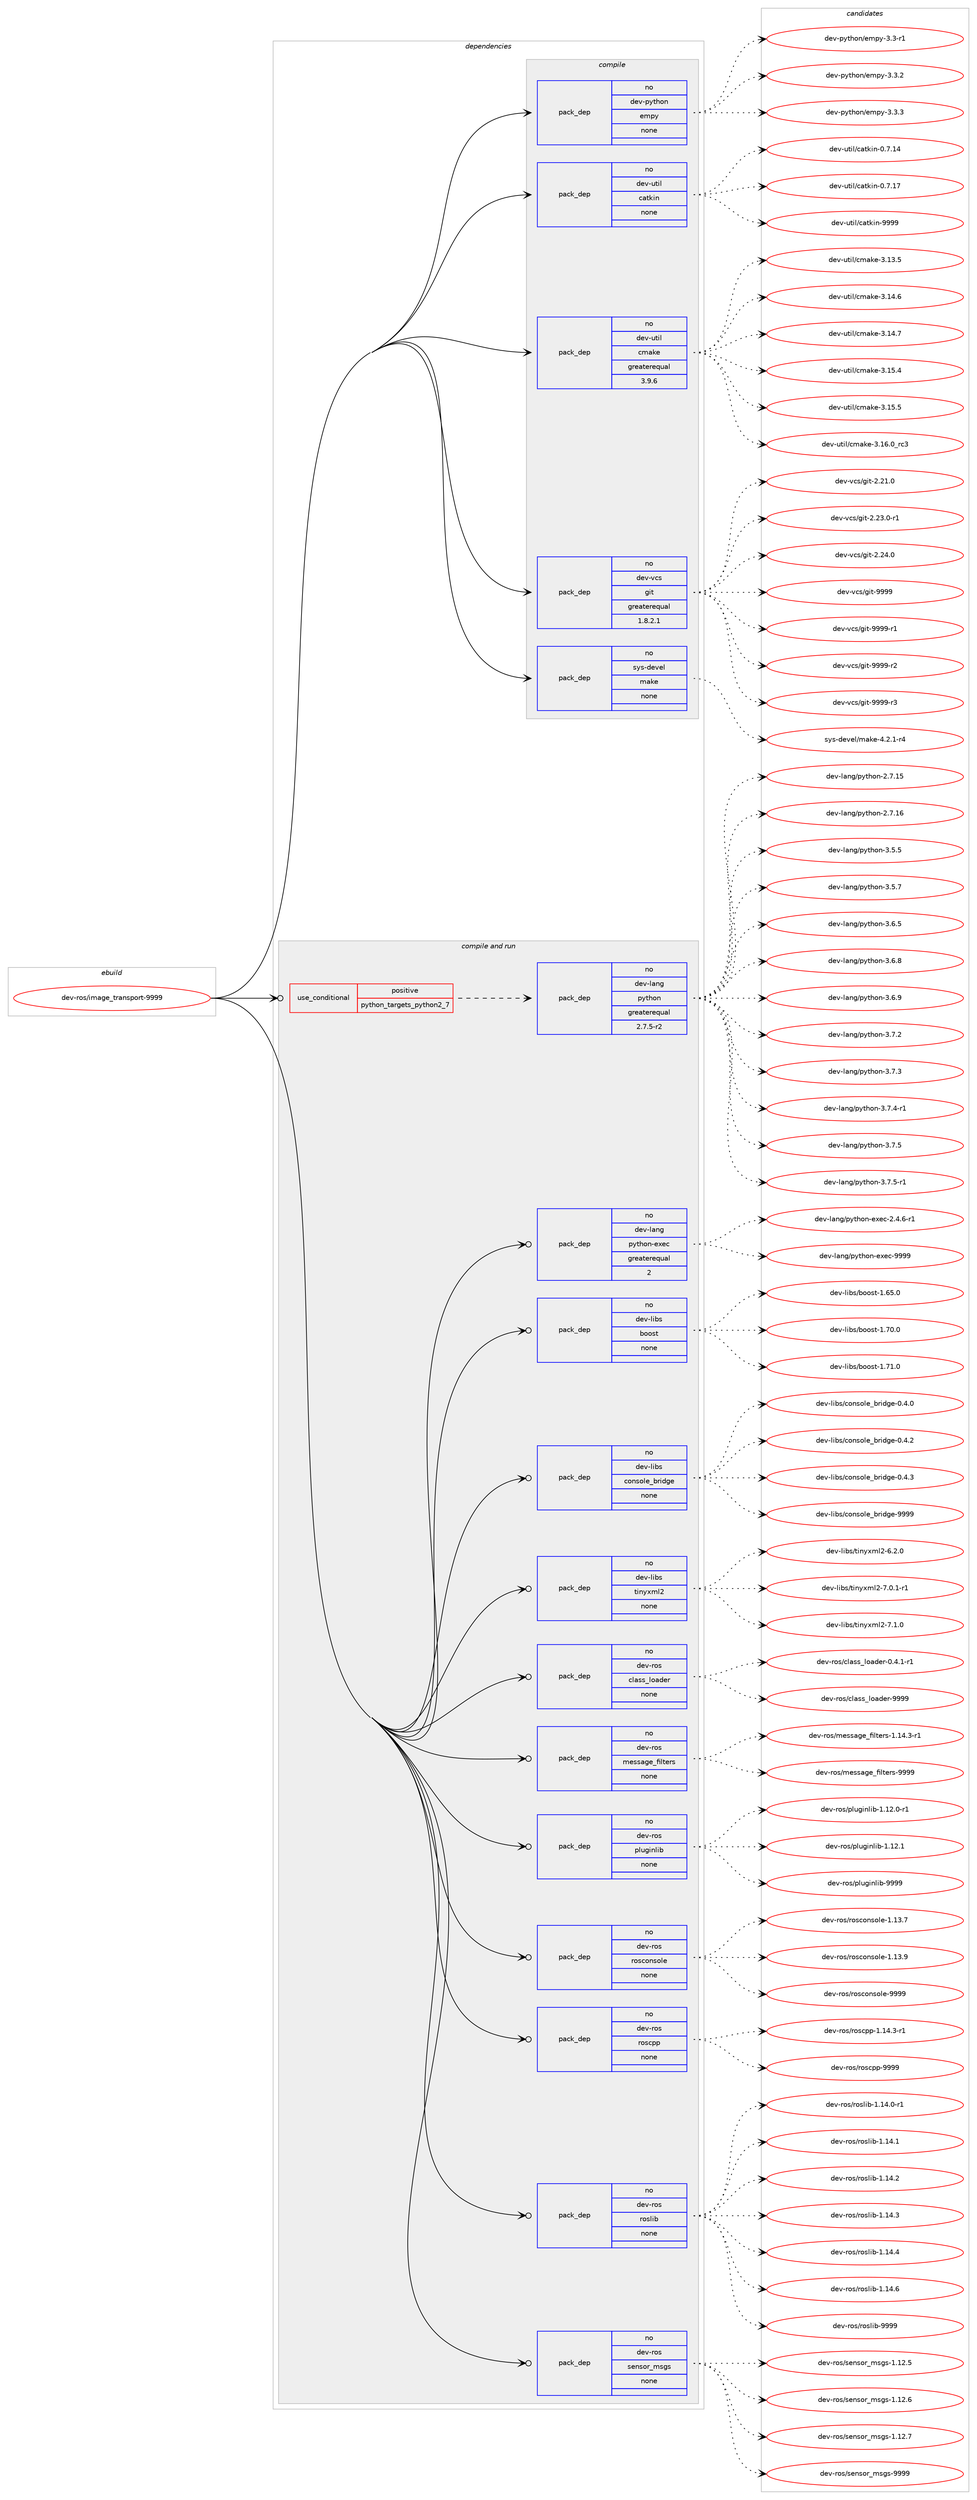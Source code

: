 digraph prolog {

# *************
# Graph options
# *************

newrank=true;
concentrate=true;
compound=true;
graph [rankdir=LR,fontname=Helvetica,fontsize=10,ranksep=1.5];#, ranksep=2.5, nodesep=0.2];
edge  [arrowhead=vee];
node  [fontname=Helvetica,fontsize=10];

# **********
# The ebuild
# **********

subgraph cluster_leftcol {
color=gray;
rank=same;
label=<<i>ebuild</i>>;
id [label="dev-ros/image_transport-9999", color=red, width=4, href="../dev-ros/image_transport-9999.svg"];
}

# ****************
# The dependencies
# ****************

subgraph cluster_midcol {
color=gray;
label=<<i>dependencies</i>>;
subgraph cluster_compile {
fillcolor="#eeeeee";
style=filled;
label=<<i>compile</i>>;
subgraph pack488905 {
dependency654358 [label=<<TABLE BORDER="0" CELLBORDER="1" CELLSPACING="0" CELLPADDING="4" WIDTH="220"><TR><TD ROWSPAN="6" CELLPADDING="30">pack_dep</TD></TR><TR><TD WIDTH="110">no</TD></TR><TR><TD>dev-python</TD></TR><TR><TD>empy</TD></TR><TR><TD>none</TD></TR><TR><TD></TD></TR></TABLE>>, shape=none, color=blue];
}
id:e -> dependency654358:w [weight=20,style="solid",arrowhead="vee"];
subgraph pack488906 {
dependency654359 [label=<<TABLE BORDER="0" CELLBORDER="1" CELLSPACING="0" CELLPADDING="4" WIDTH="220"><TR><TD ROWSPAN="6" CELLPADDING="30">pack_dep</TD></TR><TR><TD WIDTH="110">no</TD></TR><TR><TD>dev-util</TD></TR><TR><TD>catkin</TD></TR><TR><TD>none</TD></TR><TR><TD></TD></TR></TABLE>>, shape=none, color=blue];
}
id:e -> dependency654359:w [weight=20,style="solid",arrowhead="vee"];
subgraph pack488907 {
dependency654360 [label=<<TABLE BORDER="0" CELLBORDER="1" CELLSPACING="0" CELLPADDING="4" WIDTH="220"><TR><TD ROWSPAN="6" CELLPADDING="30">pack_dep</TD></TR><TR><TD WIDTH="110">no</TD></TR><TR><TD>dev-util</TD></TR><TR><TD>cmake</TD></TR><TR><TD>greaterequal</TD></TR><TR><TD>3.9.6</TD></TR></TABLE>>, shape=none, color=blue];
}
id:e -> dependency654360:w [weight=20,style="solid",arrowhead="vee"];
subgraph pack488908 {
dependency654361 [label=<<TABLE BORDER="0" CELLBORDER="1" CELLSPACING="0" CELLPADDING="4" WIDTH="220"><TR><TD ROWSPAN="6" CELLPADDING="30">pack_dep</TD></TR><TR><TD WIDTH="110">no</TD></TR><TR><TD>dev-vcs</TD></TR><TR><TD>git</TD></TR><TR><TD>greaterequal</TD></TR><TR><TD>1.8.2.1</TD></TR></TABLE>>, shape=none, color=blue];
}
id:e -> dependency654361:w [weight=20,style="solid",arrowhead="vee"];
subgraph pack488909 {
dependency654362 [label=<<TABLE BORDER="0" CELLBORDER="1" CELLSPACING="0" CELLPADDING="4" WIDTH="220"><TR><TD ROWSPAN="6" CELLPADDING="30">pack_dep</TD></TR><TR><TD WIDTH="110">no</TD></TR><TR><TD>sys-devel</TD></TR><TR><TD>make</TD></TR><TR><TD>none</TD></TR><TR><TD></TD></TR></TABLE>>, shape=none, color=blue];
}
id:e -> dependency654362:w [weight=20,style="solid",arrowhead="vee"];
}
subgraph cluster_compileandrun {
fillcolor="#eeeeee";
style=filled;
label=<<i>compile and run</i>>;
subgraph cond153547 {
dependency654363 [label=<<TABLE BORDER="0" CELLBORDER="1" CELLSPACING="0" CELLPADDING="4"><TR><TD ROWSPAN="3" CELLPADDING="10">use_conditional</TD></TR><TR><TD>positive</TD></TR><TR><TD>python_targets_python2_7</TD></TR></TABLE>>, shape=none, color=red];
subgraph pack488910 {
dependency654364 [label=<<TABLE BORDER="0" CELLBORDER="1" CELLSPACING="0" CELLPADDING="4" WIDTH="220"><TR><TD ROWSPAN="6" CELLPADDING="30">pack_dep</TD></TR><TR><TD WIDTH="110">no</TD></TR><TR><TD>dev-lang</TD></TR><TR><TD>python</TD></TR><TR><TD>greaterequal</TD></TR><TR><TD>2.7.5-r2</TD></TR></TABLE>>, shape=none, color=blue];
}
dependency654363:e -> dependency654364:w [weight=20,style="dashed",arrowhead="vee"];
}
id:e -> dependency654363:w [weight=20,style="solid",arrowhead="odotvee"];
subgraph pack488911 {
dependency654365 [label=<<TABLE BORDER="0" CELLBORDER="1" CELLSPACING="0" CELLPADDING="4" WIDTH="220"><TR><TD ROWSPAN="6" CELLPADDING="30">pack_dep</TD></TR><TR><TD WIDTH="110">no</TD></TR><TR><TD>dev-lang</TD></TR><TR><TD>python-exec</TD></TR><TR><TD>greaterequal</TD></TR><TR><TD>2</TD></TR></TABLE>>, shape=none, color=blue];
}
id:e -> dependency654365:w [weight=20,style="solid",arrowhead="odotvee"];
subgraph pack488912 {
dependency654366 [label=<<TABLE BORDER="0" CELLBORDER="1" CELLSPACING="0" CELLPADDING="4" WIDTH="220"><TR><TD ROWSPAN="6" CELLPADDING="30">pack_dep</TD></TR><TR><TD WIDTH="110">no</TD></TR><TR><TD>dev-libs</TD></TR><TR><TD>boost</TD></TR><TR><TD>none</TD></TR><TR><TD></TD></TR></TABLE>>, shape=none, color=blue];
}
id:e -> dependency654366:w [weight=20,style="solid",arrowhead="odotvee"];
subgraph pack488913 {
dependency654367 [label=<<TABLE BORDER="0" CELLBORDER="1" CELLSPACING="0" CELLPADDING="4" WIDTH="220"><TR><TD ROWSPAN="6" CELLPADDING="30">pack_dep</TD></TR><TR><TD WIDTH="110">no</TD></TR><TR><TD>dev-libs</TD></TR><TR><TD>console_bridge</TD></TR><TR><TD>none</TD></TR><TR><TD></TD></TR></TABLE>>, shape=none, color=blue];
}
id:e -> dependency654367:w [weight=20,style="solid",arrowhead="odotvee"];
subgraph pack488914 {
dependency654368 [label=<<TABLE BORDER="0" CELLBORDER="1" CELLSPACING="0" CELLPADDING="4" WIDTH="220"><TR><TD ROWSPAN="6" CELLPADDING="30">pack_dep</TD></TR><TR><TD WIDTH="110">no</TD></TR><TR><TD>dev-libs</TD></TR><TR><TD>tinyxml2</TD></TR><TR><TD>none</TD></TR><TR><TD></TD></TR></TABLE>>, shape=none, color=blue];
}
id:e -> dependency654368:w [weight=20,style="solid",arrowhead="odotvee"];
subgraph pack488915 {
dependency654369 [label=<<TABLE BORDER="0" CELLBORDER="1" CELLSPACING="0" CELLPADDING="4" WIDTH="220"><TR><TD ROWSPAN="6" CELLPADDING="30">pack_dep</TD></TR><TR><TD WIDTH="110">no</TD></TR><TR><TD>dev-ros</TD></TR><TR><TD>class_loader</TD></TR><TR><TD>none</TD></TR><TR><TD></TD></TR></TABLE>>, shape=none, color=blue];
}
id:e -> dependency654369:w [weight=20,style="solid",arrowhead="odotvee"];
subgraph pack488916 {
dependency654370 [label=<<TABLE BORDER="0" CELLBORDER="1" CELLSPACING="0" CELLPADDING="4" WIDTH="220"><TR><TD ROWSPAN="6" CELLPADDING="30">pack_dep</TD></TR><TR><TD WIDTH="110">no</TD></TR><TR><TD>dev-ros</TD></TR><TR><TD>message_filters</TD></TR><TR><TD>none</TD></TR><TR><TD></TD></TR></TABLE>>, shape=none, color=blue];
}
id:e -> dependency654370:w [weight=20,style="solid",arrowhead="odotvee"];
subgraph pack488917 {
dependency654371 [label=<<TABLE BORDER="0" CELLBORDER="1" CELLSPACING="0" CELLPADDING="4" WIDTH="220"><TR><TD ROWSPAN="6" CELLPADDING="30">pack_dep</TD></TR><TR><TD WIDTH="110">no</TD></TR><TR><TD>dev-ros</TD></TR><TR><TD>pluginlib</TD></TR><TR><TD>none</TD></TR><TR><TD></TD></TR></TABLE>>, shape=none, color=blue];
}
id:e -> dependency654371:w [weight=20,style="solid",arrowhead="odotvee"];
subgraph pack488918 {
dependency654372 [label=<<TABLE BORDER="0" CELLBORDER="1" CELLSPACING="0" CELLPADDING="4" WIDTH="220"><TR><TD ROWSPAN="6" CELLPADDING="30">pack_dep</TD></TR><TR><TD WIDTH="110">no</TD></TR><TR><TD>dev-ros</TD></TR><TR><TD>rosconsole</TD></TR><TR><TD>none</TD></TR><TR><TD></TD></TR></TABLE>>, shape=none, color=blue];
}
id:e -> dependency654372:w [weight=20,style="solid",arrowhead="odotvee"];
subgraph pack488919 {
dependency654373 [label=<<TABLE BORDER="0" CELLBORDER="1" CELLSPACING="0" CELLPADDING="4" WIDTH="220"><TR><TD ROWSPAN="6" CELLPADDING="30">pack_dep</TD></TR><TR><TD WIDTH="110">no</TD></TR><TR><TD>dev-ros</TD></TR><TR><TD>roscpp</TD></TR><TR><TD>none</TD></TR><TR><TD></TD></TR></TABLE>>, shape=none, color=blue];
}
id:e -> dependency654373:w [weight=20,style="solid",arrowhead="odotvee"];
subgraph pack488920 {
dependency654374 [label=<<TABLE BORDER="0" CELLBORDER="1" CELLSPACING="0" CELLPADDING="4" WIDTH="220"><TR><TD ROWSPAN="6" CELLPADDING="30">pack_dep</TD></TR><TR><TD WIDTH="110">no</TD></TR><TR><TD>dev-ros</TD></TR><TR><TD>roslib</TD></TR><TR><TD>none</TD></TR><TR><TD></TD></TR></TABLE>>, shape=none, color=blue];
}
id:e -> dependency654374:w [weight=20,style="solid",arrowhead="odotvee"];
subgraph pack488921 {
dependency654375 [label=<<TABLE BORDER="0" CELLBORDER="1" CELLSPACING="0" CELLPADDING="4" WIDTH="220"><TR><TD ROWSPAN="6" CELLPADDING="30">pack_dep</TD></TR><TR><TD WIDTH="110">no</TD></TR><TR><TD>dev-ros</TD></TR><TR><TD>sensor_msgs</TD></TR><TR><TD>none</TD></TR><TR><TD></TD></TR></TABLE>>, shape=none, color=blue];
}
id:e -> dependency654375:w [weight=20,style="solid",arrowhead="odotvee"];
}
subgraph cluster_run {
fillcolor="#eeeeee";
style=filled;
label=<<i>run</i>>;
}
}

# **************
# The candidates
# **************

subgraph cluster_choices {
rank=same;
color=gray;
label=<<i>candidates</i>>;

subgraph choice488905 {
color=black;
nodesep=1;
choice1001011184511212111610411111047101109112121455146514511449 [label="dev-python/empy-3.3-r1", color=red, width=4,href="../dev-python/empy-3.3-r1.svg"];
choice1001011184511212111610411111047101109112121455146514650 [label="dev-python/empy-3.3.2", color=red, width=4,href="../dev-python/empy-3.3.2.svg"];
choice1001011184511212111610411111047101109112121455146514651 [label="dev-python/empy-3.3.3", color=red, width=4,href="../dev-python/empy-3.3.3.svg"];
dependency654358:e -> choice1001011184511212111610411111047101109112121455146514511449:w [style=dotted,weight="100"];
dependency654358:e -> choice1001011184511212111610411111047101109112121455146514650:w [style=dotted,weight="100"];
dependency654358:e -> choice1001011184511212111610411111047101109112121455146514651:w [style=dotted,weight="100"];
}
subgraph choice488906 {
color=black;
nodesep=1;
choice1001011184511711610510847999711610710511045484655464952 [label="dev-util/catkin-0.7.14", color=red, width=4,href="../dev-util/catkin-0.7.14.svg"];
choice1001011184511711610510847999711610710511045484655464955 [label="dev-util/catkin-0.7.17", color=red, width=4,href="../dev-util/catkin-0.7.17.svg"];
choice100101118451171161051084799971161071051104557575757 [label="dev-util/catkin-9999", color=red, width=4,href="../dev-util/catkin-9999.svg"];
dependency654359:e -> choice1001011184511711610510847999711610710511045484655464952:w [style=dotted,weight="100"];
dependency654359:e -> choice1001011184511711610510847999711610710511045484655464955:w [style=dotted,weight="100"];
dependency654359:e -> choice100101118451171161051084799971161071051104557575757:w [style=dotted,weight="100"];
}
subgraph choice488907 {
color=black;
nodesep=1;
choice1001011184511711610510847991099710710145514649514653 [label="dev-util/cmake-3.13.5", color=red, width=4,href="../dev-util/cmake-3.13.5.svg"];
choice1001011184511711610510847991099710710145514649524654 [label="dev-util/cmake-3.14.6", color=red, width=4,href="../dev-util/cmake-3.14.6.svg"];
choice1001011184511711610510847991099710710145514649524655 [label="dev-util/cmake-3.14.7", color=red, width=4,href="../dev-util/cmake-3.14.7.svg"];
choice1001011184511711610510847991099710710145514649534652 [label="dev-util/cmake-3.15.4", color=red, width=4,href="../dev-util/cmake-3.15.4.svg"];
choice1001011184511711610510847991099710710145514649534653 [label="dev-util/cmake-3.15.5", color=red, width=4,href="../dev-util/cmake-3.15.5.svg"];
choice1001011184511711610510847991099710710145514649544648951149951 [label="dev-util/cmake-3.16.0_rc3", color=red, width=4,href="../dev-util/cmake-3.16.0_rc3.svg"];
dependency654360:e -> choice1001011184511711610510847991099710710145514649514653:w [style=dotted,weight="100"];
dependency654360:e -> choice1001011184511711610510847991099710710145514649524654:w [style=dotted,weight="100"];
dependency654360:e -> choice1001011184511711610510847991099710710145514649524655:w [style=dotted,weight="100"];
dependency654360:e -> choice1001011184511711610510847991099710710145514649534652:w [style=dotted,weight="100"];
dependency654360:e -> choice1001011184511711610510847991099710710145514649534653:w [style=dotted,weight="100"];
dependency654360:e -> choice1001011184511711610510847991099710710145514649544648951149951:w [style=dotted,weight="100"];
}
subgraph choice488908 {
color=black;
nodesep=1;
choice10010111845118991154710310511645504650494648 [label="dev-vcs/git-2.21.0", color=red, width=4,href="../dev-vcs/git-2.21.0.svg"];
choice100101118451189911547103105116455046505146484511449 [label="dev-vcs/git-2.23.0-r1", color=red, width=4,href="../dev-vcs/git-2.23.0-r1.svg"];
choice10010111845118991154710310511645504650524648 [label="dev-vcs/git-2.24.0", color=red, width=4,href="../dev-vcs/git-2.24.0.svg"];
choice1001011184511899115471031051164557575757 [label="dev-vcs/git-9999", color=red, width=4,href="../dev-vcs/git-9999.svg"];
choice10010111845118991154710310511645575757574511449 [label="dev-vcs/git-9999-r1", color=red, width=4,href="../dev-vcs/git-9999-r1.svg"];
choice10010111845118991154710310511645575757574511450 [label="dev-vcs/git-9999-r2", color=red, width=4,href="../dev-vcs/git-9999-r2.svg"];
choice10010111845118991154710310511645575757574511451 [label="dev-vcs/git-9999-r3", color=red, width=4,href="../dev-vcs/git-9999-r3.svg"];
dependency654361:e -> choice10010111845118991154710310511645504650494648:w [style=dotted,weight="100"];
dependency654361:e -> choice100101118451189911547103105116455046505146484511449:w [style=dotted,weight="100"];
dependency654361:e -> choice10010111845118991154710310511645504650524648:w [style=dotted,weight="100"];
dependency654361:e -> choice1001011184511899115471031051164557575757:w [style=dotted,weight="100"];
dependency654361:e -> choice10010111845118991154710310511645575757574511449:w [style=dotted,weight="100"];
dependency654361:e -> choice10010111845118991154710310511645575757574511450:w [style=dotted,weight="100"];
dependency654361:e -> choice10010111845118991154710310511645575757574511451:w [style=dotted,weight="100"];
}
subgraph choice488909 {
color=black;
nodesep=1;
choice1151211154510010111810110847109971071014552465046494511452 [label="sys-devel/make-4.2.1-r4", color=red, width=4,href="../sys-devel/make-4.2.1-r4.svg"];
dependency654362:e -> choice1151211154510010111810110847109971071014552465046494511452:w [style=dotted,weight="100"];
}
subgraph choice488910 {
color=black;
nodesep=1;
choice10010111845108971101034711212111610411111045504655464953 [label="dev-lang/python-2.7.15", color=red, width=4,href="../dev-lang/python-2.7.15.svg"];
choice10010111845108971101034711212111610411111045504655464954 [label="dev-lang/python-2.7.16", color=red, width=4,href="../dev-lang/python-2.7.16.svg"];
choice100101118451089711010347112121116104111110455146534653 [label="dev-lang/python-3.5.5", color=red, width=4,href="../dev-lang/python-3.5.5.svg"];
choice100101118451089711010347112121116104111110455146534655 [label="dev-lang/python-3.5.7", color=red, width=4,href="../dev-lang/python-3.5.7.svg"];
choice100101118451089711010347112121116104111110455146544653 [label="dev-lang/python-3.6.5", color=red, width=4,href="../dev-lang/python-3.6.5.svg"];
choice100101118451089711010347112121116104111110455146544656 [label="dev-lang/python-3.6.8", color=red, width=4,href="../dev-lang/python-3.6.8.svg"];
choice100101118451089711010347112121116104111110455146544657 [label="dev-lang/python-3.6.9", color=red, width=4,href="../dev-lang/python-3.6.9.svg"];
choice100101118451089711010347112121116104111110455146554650 [label="dev-lang/python-3.7.2", color=red, width=4,href="../dev-lang/python-3.7.2.svg"];
choice100101118451089711010347112121116104111110455146554651 [label="dev-lang/python-3.7.3", color=red, width=4,href="../dev-lang/python-3.7.3.svg"];
choice1001011184510897110103471121211161041111104551465546524511449 [label="dev-lang/python-3.7.4-r1", color=red, width=4,href="../dev-lang/python-3.7.4-r1.svg"];
choice100101118451089711010347112121116104111110455146554653 [label="dev-lang/python-3.7.5", color=red, width=4,href="../dev-lang/python-3.7.5.svg"];
choice1001011184510897110103471121211161041111104551465546534511449 [label="dev-lang/python-3.7.5-r1", color=red, width=4,href="../dev-lang/python-3.7.5-r1.svg"];
dependency654364:e -> choice10010111845108971101034711212111610411111045504655464953:w [style=dotted,weight="100"];
dependency654364:e -> choice10010111845108971101034711212111610411111045504655464954:w [style=dotted,weight="100"];
dependency654364:e -> choice100101118451089711010347112121116104111110455146534653:w [style=dotted,weight="100"];
dependency654364:e -> choice100101118451089711010347112121116104111110455146534655:w [style=dotted,weight="100"];
dependency654364:e -> choice100101118451089711010347112121116104111110455146544653:w [style=dotted,weight="100"];
dependency654364:e -> choice100101118451089711010347112121116104111110455146544656:w [style=dotted,weight="100"];
dependency654364:e -> choice100101118451089711010347112121116104111110455146544657:w [style=dotted,weight="100"];
dependency654364:e -> choice100101118451089711010347112121116104111110455146554650:w [style=dotted,weight="100"];
dependency654364:e -> choice100101118451089711010347112121116104111110455146554651:w [style=dotted,weight="100"];
dependency654364:e -> choice1001011184510897110103471121211161041111104551465546524511449:w [style=dotted,weight="100"];
dependency654364:e -> choice100101118451089711010347112121116104111110455146554653:w [style=dotted,weight="100"];
dependency654364:e -> choice1001011184510897110103471121211161041111104551465546534511449:w [style=dotted,weight="100"];
}
subgraph choice488911 {
color=black;
nodesep=1;
choice10010111845108971101034711212111610411111045101120101994550465246544511449 [label="dev-lang/python-exec-2.4.6-r1", color=red, width=4,href="../dev-lang/python-exec-2.4.6-r1.svg"];
choice10010111845108971101034711212111610411111045101120101994557575757 [label="dev-lang/python-exec-9999", color=red, width=4,href="../dev-lang/python-exec-9999.svg"];
dependency654365:e -> choice10010111845108971101034711212111610411111045101120101994550465246544511449:w [style=dotted,weight="100"];
dependency654365:e -> choice10010111845108971101034711212111610411111045101120101994557575757:w [style=dotted,weight="100"];
}
subgraph choice488912 {
color=black;
nodesep=1;
choice1001011184510810598115479811111111511645494654534648 [label="dev-libs/boost-1.65.0", color=red, width=4,href="../dev-libs/boost-1.65.0.svg"];
choice1001011184510810598115479811111111511645494655484648 [label="dev-libs/boost-1.70.0", color=red, width=4,href="../dev-libs/boost-1.70.0.svg"];
choice1001011184510810598115479811111111511645494655494648 [label="dev-libs/boost-1.71.0", color=red, width=4,href="../dev-libs/boost-1.71.0.svg"];
dependency654366:e -> choice1001011184510810598115479811111111511645494654534648:w [style=dotted,weight="100"];
dependency654366:e -> choice1001011184510810598115479811111111511645494655484648:w [style=dotted,weight="100"];
dependency654366:e -> choice1001011184510810598115479811111111511645494655494648:w [style=dotted,weight="100"];
}
subgraph choice488913 {
color=black;
nodesep=1;
choice100101118451081059811547991111101151111081019598114105100103101454846524648 [label="dev-libs/console_bridge-0.4.0", color=red, width=4,href="../dev-libs/console_bridge-0.4.0.svg"];
choice100101118451081059811547991111101151111081019598114105100103101454846524650 [label="dev-libs/console_bridge-0.4.2", color=red, width=4,href="../dev-libs/console_bridge-0.4.2.svg"];
choice100101118451081059811547991111101151111081019598114105100103101454846524651 [label="dev-libs/console_bridge-0.4.3", color=red, width=4,href="../dev-libs/console_bridge-0.4.3.svg"];
choice1001011184510810598115479911111011511110810195981141051001031014557575757 [label="dev-libs/console_bridge-9999", color=red, width=4,href="../dev-libs/console_bridge-9999.svg"];
dependency654367:e -> choice100101118451081059811547991111101151111081019598114105100103101454846524648:w [style=dotted,weight="100"];
dependency654367:e -> choice100101118451081059811547991111101151111081019598114105100103101454846524650:w [style=dotted,weight="100"];
dependency654367:e -> choice100101118451081059811547991111101151111081019598114105100103101454846524651:w [style=dotted,weight="100"];
dependency654367:e -> choice1001011184510810598115479911111011511110810195981141051001031014557575757:w [style=dotted,weight="100"];
}
subgraph choice488914 {
color=black;
nodesep=1;
choice10010111845108105981154711610511012112010910850455446504648 [label="dev-libs/tinyxml2-6.2.0", color=red, width=4,href="../dev-libs/tinyxml2-6.2.0.svg"];
choice100101118451081059811547116105110121120109108504555464846494511449 [label="dev-libs/tinyxml2-7.0.1-r1", color=red, width=4,href="../dev-libs/tinyxml2-7.0.1-r1.svg"];
choice10010111845108105981154711610511012112010910850455546494648 [label="dev-libs/tinyxml2-7.1.0", color=red, width=4,href="../dev-libs/tinyxml2-7.1.0.svg"];
dependency654368:e -> choice10010111845108105981154711610511012112010910850455446504648:w [style=dotted,weight="100"];
dependency654368:e -> choice100101118451081059811547116105110121120109108504555464846494511449:w [style=dotted,weight="100"];
dependency654368:e -> choice10010111845108105981154711610511012112010910850455546494648:w [style=dotted,weight="100"];
}
subgraph choice488915 {
color=black;
nodesep=1;
choice1001011184511411111547991089711511595108111971001011144548465246494511449 [label="dev-ros/class_loader-0.4.1-r1", color=red, width=4,href="../dev-ros/class_loader-0.4.1-r1.svg"];
choice1001011184511411111547991089711511595108111971001011144557575757 [label="dev-ros/class_loader-9999", color=red, width=4,href="../dev-ros/class_loader-9999.svg"];
dependency654369:e -> choice1001011184511411111547991089711511595108111971001011144548465246494511449:w [style=dotted,weight="100"];
dependency654369:e -> choice1001011184511411111547991089711511595108111971001011144557575757:w [style=dotted,weight="100"];
}
subgraph choice488916 {
color=black;
nodesep=1;
choice10010111845114111115471091011151159710310195102105108116101114115454946495246514511449 [label="dev-ros/message_filters-1.14.3-r1", color=red, width=4,href="../dev-ros/message_filters-1.14.3-r1.svg"];
choice100101118451141111154710910111511597103101951021051081161011141154557575757 [label="dev-ros/message_filters-9999", color=red, width=4,href="../dev-ros/message_filters-9999.svg"];
dependency654370:e -> choice10010111845114111115471091011151159710310195102105108116101114115454946495246514511449:w [style=dotted,weight="100"];
dependency654370:e -> choice100101118451141111154710910111511597103101951021051081161011141154557575757:w [style=dotted,weight="100"];
}
subgraph choice488917 {
color=black;
nodesep=1;
choice100101118451141111154711210811710310511010810598454946495046484511449 [label="dev-ros/pluginlib-1.12.0-r1", color=red, width=4,href="../dev-ros/pluginlib-1.12.0-r1.svg"];
choice10010111845114111115471121081171031051101081059845494649504649 [label="dev-ros/pluginlib-1.12.1", color=red, width=4,href="../dev-ros/pluginlib-1.12.1.svg"];
choice1001011184511411111547112108117103105110108105984557575757 [label="dev-ros/pluginlib-9999", color=red, width=4,href="../dev-ros/pluginlib-9999.svg"];
dependency654371:e -> choice100101118451141111154711210811710310511010810598454946495046484511449:w [style=dotted,weight="100"];
dependency654371:e -> choice10010111845114111115471121081171031051101081059845494649504649:w [style=dotted,weight="100"];
dependency654371:e -> choice1001011184511411111547112108117103105110108105984557575757:w [style=dotted,weight="100"];
}
subgraph choice488918 {
color=black;
nodesep=1;
choice10010111845114111115471141111159911111011511110810145494649514655 [label="dev-ros/rosconsole-1.13.7", color=red, width=4,href="../dev-ros/rosconsole-1.13.7.svg"];
choice10010111845114111115471141111159911111011511110810145494649514657 [label="dev-ros/rosconsole-1.13.9", color=red, width=4,href="../dev-ros/rosconsole-1.13.9.svg"];
choice1001011184511411111547114111115991111101151111081014557575757 [label="dev-ros/rosconsole-9999", color=red, width=4,href="../dev-ros/rosconsole-9999.svg"];
dependency654372:e -> choice10010111845114111115471141111159911111011511110810145494649514655:w [style=dotted,weight="100"];
dependency654372:e -> choice10010111845114111115471141111159911111011511110810145494649514657:w [style=dotted,weight="100"];
dependency654372:e -> choice1001011184511411111547114111115991111101151111081014557575757:w [style=dotted,weight="100"];
}
subgraph choice488919 {
color=black;
nodesep=1;
choice100101118451141111154711411111599112112454946495246514511449 [label="dev-ros/roscpp-1.14.3-r1", color=red, width=4,href="../dev-ros/roscpp-1.14.3-r1.svg"];
choice1001011184511411111547114111115991121124557575757 [label="dev-ros/roscpp-9999", color=red, width=4,href="../dev-ros/roscpp-9999.svg"];
dependency654373:e -> choice100101118451141111154711411111599112112454946495246514511449:w [style=dotted,weight="100"];
dependency654373:e -> choice1001011184511411111547114111115991121124557575757:w [style=dotted,weight="100"];
}
subgraph choice488920 {
color=black;
nodesep=1;
choice100101118451141111154711411111510810598454946495246484511449 [label="dev-ros/roslib-1.14.0-r1", color=red, width=4,href="../dev-ros/roslib-1.14.0-r1.svg"];
choice10010111845114111115471141111151081059845494649524649 [label="dev-ros/roslib-1.14.1", color=red, width=4,href="../dev-ros/roslib-1.14.1.svg"];
choice10010111845114111115471141111151081059845494649524650 [label="dev-ros/roslib-1.14.2", color=red, width=4,href="../dev-ros/roslib-1.14.2.svg"];
choice10010111845114111115471141111151081059845494649524651 [label="dev-ros/roslib-1.14.3", color=red, width=4,href="../dev-ros/roslib-1.14.3.svg"];
choice10010111845114111115471141111151081059845494649524652 [label="dev-ros/roslib-1.14.4", color=red, width=4,href="../dev-ros/roslib-1.14.4.svg"];
choice10010111845114111115471141111151081059845494649524654 [label="dev-ros/roslib-1.14.6", color=red, width=4,href="../dev-ros/roslib-1.14.6.svg"];
choice1001011184511411111547114111115108105984557575757 [label="dev-ros/roslib-9999", color=red, width=4,href="../dev-ros/roslib-9999.svg"];
dependency654374:e -> choice100101118451141111154711411111510810598454946495246484511449:w [style=dotted,weight="100"];
dependency654374:e -> choice10010111845114111115471141111151081059845494649524649:w [style=dotted,weight="100"];
dependency654374:e -> choice10010111845114111115471141111151081059845494649524650:w [style=dotted,weight="100"];
dependency654374:e -> choice10010111845114111115471141111151081059845494649524651:w [style=dotted,weight="100"];
dependency654374:e -> choice10010111845114111115471141111151081059845494649524652:w [style=dotted,weight="100"];
dependency654374:e -> choice10010111845114111115471141111151081059845494649524654:w [style=dotted,weight="100"];
dependency654374:e -> choice1001011184511411111547114111115108105984557575757:w [style=dotted,weight="100"];
}
subgraph choice488921 {
color=black;
nodesep=1;
choice10010111845114111115471151011101151111149510911510311545494649504653 [label="dev-ros/sensor_msgs-1.12.5", color=red, width=4,href="../dev-ros/sensor_msgs-1.12.5.svg"];
choice10010111845114111115471151011101151111149510911510311545494649504654 [label="dev-ros/sensor_msgs-1.12.6", color=red, width=4,href="../dev-ros/sensor_msgs-1.12.6.svg"];
choice10010111845114111115471151011101151111149510911510311545494649504655 [label="dev-ros/sensor_msgs-1.12.7", color=red, width=4,href="../dev-ros/sensor_msgs-1.12.7.svg"];
choice1001011184511411111547115101110115111114951091151031154557575757 [label="dev-ros/sensor_msgs-9999", color=red, width=4,href="../dev-ros/sensor_msgs-9999.svg"];
dependency654375:e -> choice10010111845114111115471151011101151111149510911510311545494649504653:w [style=dotted,weight="100"];
dependency654375:e -> choice10010111845114111115471151011101151111149510911510311545494649504654:w [style=dotted,weight="100"];
dependency654375:e -> choice10010111845114111115471151011101151111149510911510311545494649504655:w [style=dotted,weight="100"];
dependency654375:e -> choice1001011184511411111547115101110115111114951091151031154557575757:w [style=dotted,weight="100"];
}
}

}
